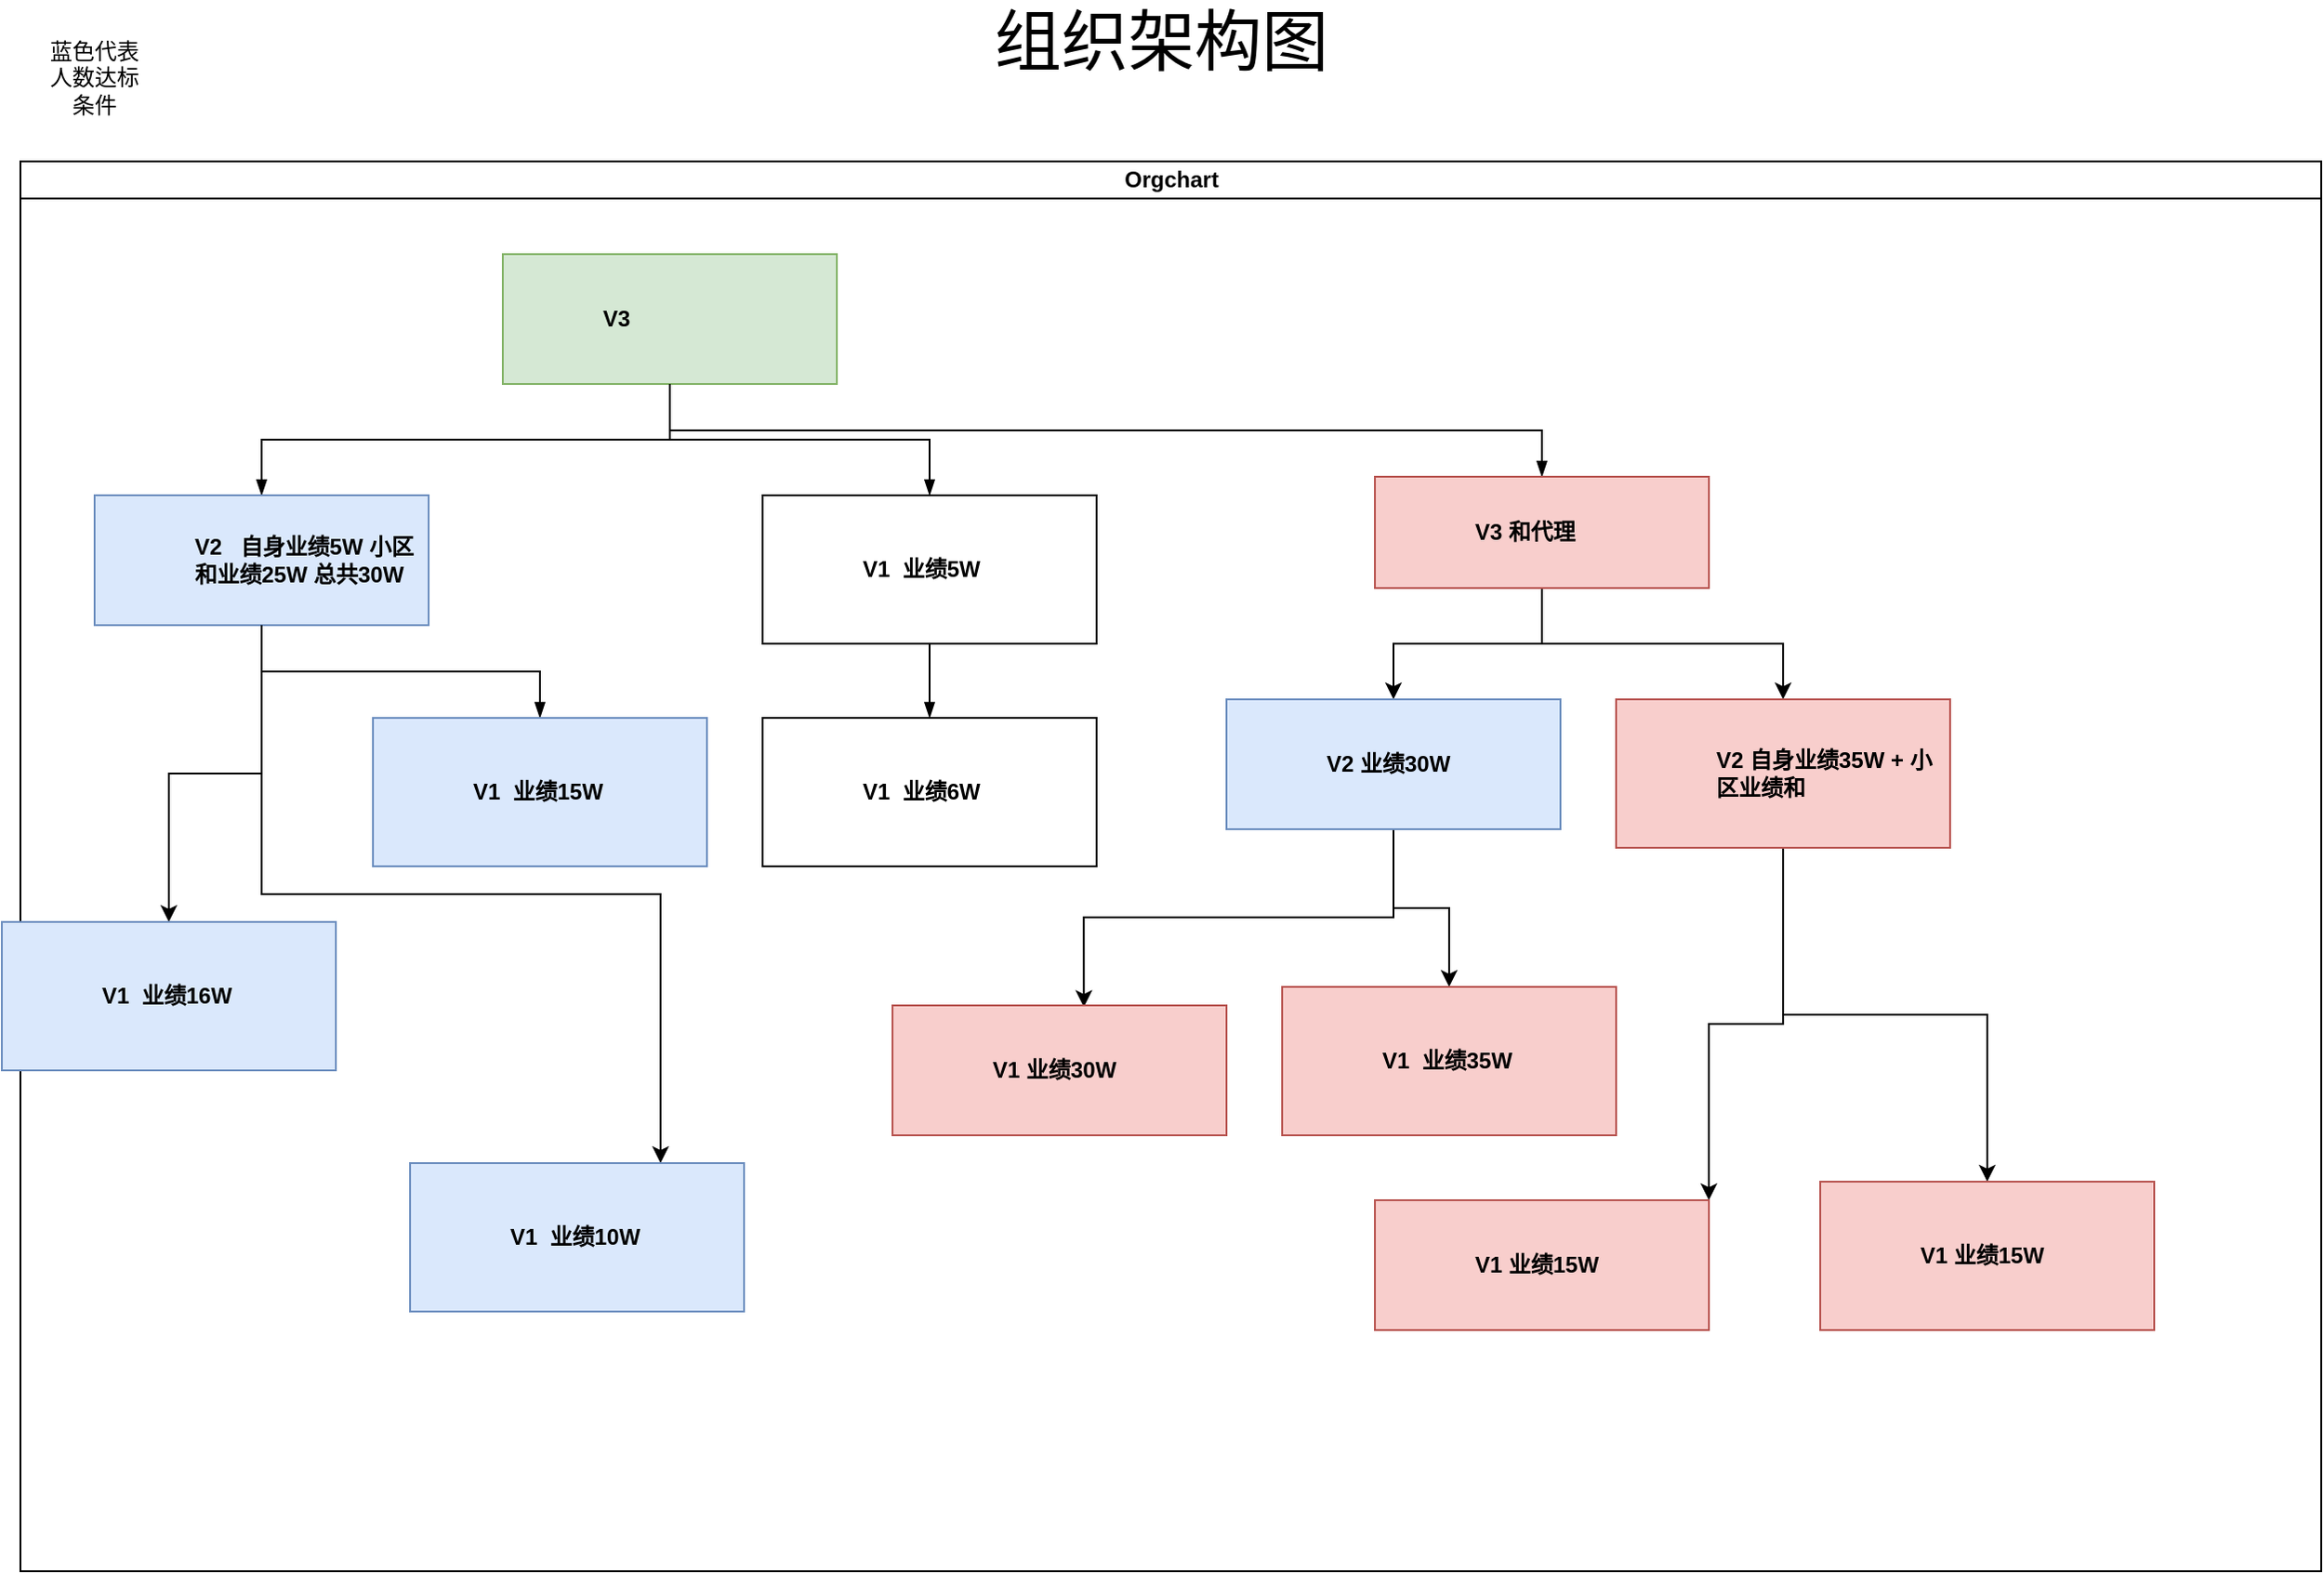 <mxfile version="21.0.8" type="github">
  <diagram id="prtHgNgQTEPvFCAcTncT" name="Page-1">
    <mxGraphModel dx="1240" dy="607" grid="1" gridSize="10" guides="1" tooltips="1" connect="1" arrows="1" fold="1" page="1" pageScale="1" pageWidth="827" pageHeight="1169" math="0" shadow="0">
      <root>
        <mxCell id="0" />
        <mxCell id="1" parent="0" />
        <mxCell id="dNxyNK7c78bLwvsdeMH5-11" value="Orgchart" style="swimlane;html=1;startSize=20;horizontal=1;containerType=tree;glass=0;" parent="1" vertex="1">
          <mxGeometry x="50" y="150" width="1240" height="760" as="geometry" />
        </mxCell>
        <UserObject label="V3" name="Tessa Miller" position="CFO" location="Office 1" email="me@example.com" placeholders="1" link="https://www.draw.io" id="dNxyNK7c78bLwvsdeMH5-12">
          <mxCell style="label;image=https://cdn3.iconfinder.com/data/icons/user-avatars-1/512/users-3-128.png;whiteSpace=wrap;html=1;rounded=0;glass=0;treeMoving=1;treeFolding=1;fillColor=#d5e8d4;strokeColor=#82b366;" parent="dNxyNK7c78bLwvsdeMH5-11" vertex="1">
            <mxGeometry x="260" y="50" width="180" height="70" as="geometry" />
          </mxCell>
        </UserObject>
        <mxCell id="dNxyNK7c78bLwvsdeMH5-13" value="" style="endArrow=blockThin;endFill=1;fontSize=11;edgeStyle=elbowEdgeStyle;elbow=vertical;rounded=0;" parent="dNxyNK7c78bLwvsdeMH5-11" source="dNxyNK7c78bLwvsdeMH5-12" target="dNxyNK7c78bLwvsdeMH5-14" edge="1">
          <mxGeometry relative="1" as="geometry" />
        </mxCell>
        <mxCell id="6FXrn1tnu0G6UIk6fwxV-12" style="edgeStyle=orthogonalEdgeStyle;rounded=0;orthogonalLoop=1;jettySize=auto;html=1;" edge="1" parent="dNxyNK7c78bLwvsdeMH5-11" source="dNxyNK7c78bLwvsdeMH5-14" target="6FXrn1tnu0G6UIk6fwxV-11">
          <mxGeometry relative="1" as="geometry" />
        </mxCell>
        <mxCell id="6FXrn1tnu0G6UIk6fwxV-31" style="edgeStyle=orthogonalEdgeStyle;rounded=0;orthogonalLoop=1;jettySize=auto;html=1;entryX=0.75;entryY=0;entryDx=0;entryDy=0;" edge="1" parent="dNxyNK7c78bLwvsdeMH5-11" source="dNxyNK7c78bLwvsdeMH5-14" target="6FXrn1tnu0G6UIk6fwxV-30">
          <mxGeometry relative="1" as="geometry" />
        </mxCell>
        <UserObject label="V2&amp;nbsp; &amp;nbsp;自身业绩5W 小区和业绩25W 总共30W" name="Edward Morrison" position="Brand Manager" location="Office 2" email="me@example.com" placeholders="1" link="https://www.draw.io" id="dNxyNK7c78bLwvsdeMH5-14">
          <mxCell style="label;image=https://cdn3.iconfinder.com/data/icons/user-avatars-1/512/users-10-3-128.png;whiteSpace=wrap;html=1;rounded=0;glass=0;treeFolding=1;treeMoving=1;fillColor=#dae8fc;strokeColor=#6c8ebf;" parent="dNxyNK7c78bLwvsdeMH5-11" vertex="1">
            <mxGeometry x="40" y="180" width="180" height="70" as="geometry" />
          </mxCell>
        </UserObject>
        <mxCell id="dNxyNK7c78bLwvsdeMH5-15" value="" style="endArrow=blockThin;endFill=1;fontSize=11;edgeStyle=elbowEdgeStyle;elbow=vertical;rounded=0;" parent="dNxyNK7c78bLwvsdeMH5-11" source="dNxyNK7c78bLwvsdeMH5-12" target="dNxyNK7c78bLwvsdeMH5-16" edge="1">
          <mxGeometry relative="1" as="geometry" />
        </mxCell>
        <UserObject label="V1&amp;nbsp; 业绩5W" name="Evan Valet" position="HR Director" location="Office 4" email="me@example.com" placeholders="1" link="https://www.draw.io" id="dNxyNK7c78bLwvsdeMH5-16">
          <mxCell style="label;image=https://cdn3.iconfinder.com/data/icons/user-avatars-1/512/users-9-2-128.png;whiteSpace=wrap;html=1;rounded=0;glass=0;treeFolding=1;treeMoving=1;" parent="dNxyNK7c78bLwvsdeMH5-11" vertex="1">
            <mxGeometry x="400" y="180" width="180" height="80" as="geometry" />
          </mxCell>
        </UserObject>
        <mxCell id="dNxyNK7c78bLwvsdeMH5-17" value="" style="endArrow=blockThin;endFill=1;fontSize=11;edgeStyle=elbowEdgeStyle;elbow=vertical;rounded=0;" parent="dNxyNK7c78bLwvsdeMH5-11" source="dNxyNK7c78bLwvsdeMH5-12" target="dNxyNK7c78bLwvsdeMH5-18" edge="1">
          <mxGeometry relative="1" as="geometry" />
        </mxCell>
        <mxCell id="6FXrn1tnu0G6UIk6fwxV-17" style="edgeStyle=orthogonalEdgeStyle;rounded=0;orthogonalLoop=1;jettySize=auto;html=1;" edge="1" parent="dNxyNK7c78bLwvsdeMH5-11" source="dNxyNK7c78bLwvsdeMH5-18" target="6FXrn1tnu0G6UIk6fwxV-13">
          <mxGeometry relative="1" as="geometry" />
        </mxCell>
        <mxCell id="6FXrn1tnu0G6UIk6fwxV-18" style="edgeStyle=orthogonalEdgeStyle;rounded=0;orthogonalLoop=1;jettySize=auto;html=1;entryX=0.5;entryY=0;entryDx=0;entryDy=0;" edge="1" parent="dNxyNK7c78bLwvsdeMH5-11" source="dNxyNK7c78bLwvsdeMH5-18" target="6FXrn1tnu0G6UIk6fwxV-14">
          <mxGeometry relative="1" as="geometry" />
        </mxCell>
        <UserObject label="V3 和代理" name="Alison Donovan" position="System Admin" location="Office 3" email="me@example.com" placeholders="1" link="https://www.draw.io" id="dNxyNK7c78bLwvsdeMH5-18">
          <mxCell style="label;image=https://cdn3.iconfinder.com/data/icons/user-avatars-1/512/users-2-128.png;whiteSpace=wrap;html=1;rounded=0;glass=0;fillColor=#f8cecc;strokeColor=#b85450;" parent="dNxyNK7c78bLwvsdeMH5-11" vertex="1">
            <mxGeometry x="730" y="170" width="180" height="60" as="geometry" />
          </mxCell>
        </UserObject>
        <mxCell id="6FXrn1tnu0G6UIk6fwxV-3" value="" style="endArrow=blockThin;endFill=1;fontSize=11;edgeStyle=elbowEdgeStyle;elbow=vertical;rounded=0;" edge="1" target="6FXrn1tnu0G6UIk6fwxV-4" source="dNxyNK7c78bLwvsdeMH5-16" parent="dNxyNK7c78bLwvsdeMH5-11">
          <mxGeometry relative="1" as="geometry">
            <mxPoint x="390" y="200" as="sourcePoint" />
          </mxGeometry>
        </mxCell>
        <UserObject label="V1&amp;nbsp; 业绩6W" name="Evan Valet" position="HR Director" location="Office 4" email="me@example.com" placeholders="1" link="https://www.draw.io" id="6FXrn1tnu0G6UIk6fwxV-4">
          <mxCell style="label;image=https://cdn3.iconfinder.com/data/icons/user-avatars-1/512/users-9-2-128.png;whiteSpace=wrap;html=1;rounded=0;glass=0;treeFolding=1;treeMoving=1;" vertex="1" parent="dNxyNK7c78bLwvsdeMH5-11">
            <mxGeometry x="400" y="300" width="180" height="80" as="geometry" />
          </mxCell>
        </UserObject>
        <mxCell id="6FXrn1tnu0G6UIk6fwxV-7" value="" style="endArrow=blockThin;endFill=1;fontSize=11;edgeStyle=elbowEdgeStyle;elbow=vertical;rounded=0;" edge="1" target="6FXrn1tnu0G6UIk6fwxV-8" source="dNxyNK7c78bLwvsdeMH5-14" parent="dNxyNK7c78bLwvsdeMH5-11">
          <mxGeometry relative="1" as="geometry">
            <mxPoint x="430" y="200" as="sourcePoint" />
          </mxGeometry>
        </mxCell>
        <UserObject label="V1&amp;nbsp; 业绩15W" name="Edward Morrison" position="Brand Manager" location="Office 2" email="me@example.com" placeholders="1" link="https://www.draw.io" id="6FXrn1tnu0G6UIk6fwxV-8">
          <mxCell style="label;image=https://cdn3.iconfinder.com/data/icons/user-avatars-1/512/users-10-3-128.png;whiteSpace=wrap;html=1;rounded=0;glass=0;treeFolding=1;treeMoving=1;fillColor=#dae8fc;strokeColor=#6c8ebf;" vertex="1" parent="dNxyNK7c78bLwvsdeMH5-11">
            <mxGeometry x="190" y="300" width="180" height="80" as="geometry" />
          </mxCell>
        </UserObject>
        <UserObject label="V1&amp;nbsp; 业绩16W" name="Edward Morrison" position="Brand Manager" location="Office 2" email="me@example.com" placeholders="1" link="https://www.draw.io" id="6FXrn1tnu0G6UIk6fwxV-11">
          <mxCell style="label;image=https://cdn3.iconfinder.com/data/icons/user-avatars-1/512/users-10-3-128.png;whiteSpace=wrap;html=1;rounded=0;glass=0;treeFolding=1;treeMoving=1;fillColor=#dae8fc;strokeColor=#6c8ebf;" vertex="1" parent="dNxyNK7c78bLwvsdeMH5-11">
            <mxGeometry x="-10" y="410" width="180" height="80" as="geometry" />
          </mxCell>
        </UserObject>
        <mxCell id="6FXrn1tnu0G6UIk6fwxV-21" style="edgeStyle=orthogonalEdgeStyle;rounded=0;orthogonalLoop=1;jettySize=auto;html=1;entryX=0.573;entryY=0.012;entryDx=0;entryDy=0;entryPerimeter=0;" edge="1" parent="dNxyNK7c78bLwvsdeMH5-11" source="6FXrn1tnu0G6UIk6fwxV-13" target="6FXrn1tnu0G6UIk6fwxV-19">
          <mxGeometry relative="1" as="geometry" />
        </mxCell>
        <mxCell id="6FXrn1tnu0G6UIk6fwxV-22" style="edgeStyle=orthogonalEdgeStyle;rounded=0;orthogonalLoop=1;jettySize=auto;html=1;entryX=0.5;entryY=0;entryDx=0;entryDy=0;" edge="1" parent="dNxyNK7c78bLwvsdeMH5-11" source="6FXrn1tnu0G6UIk6fwxV-13" target="6FXrn1tnu0G6UIk6fwxV-20">
          <mxGeometry relative="1" as="geometry" />
        </mxCell>
        <UserObject label="V2 业绩30W" name="Edward Morrison" position="Brand Manager" location="Office 2" email="me@example.com" placeholders="1" link="https://www.draw.io" id="6FXrn1tnu0G6UIk6fwxV-13">
          <mxCell style="label;image=https://cdn3.iconfinder.com/data/icons/user-avatars-1/512/users-10-3-128.png;whiteSpace=wrap;html=1;rounded=0;glass=0;treeFolding=1;treeMoving=1;fillColor=#dae8fc;strokeColor=#6c8ebf;" vertex="1" parent="dNxyNK7c78bLwvsdeMH5-11">
            <mxGeometry x="650" y="290" width="180" height="70" as="geometry" />
          </mxCell>
        </UserObject>
        <mxCell id="6FXrn1tnu0G6UIk6fwxV-25" style="edgeStyle=orthogonalEdgeStyle;rounded=0;orthogonalLoop=1;jettySize=auto;html=1;entryX=0.5;entryY=0;entryDx=0;entryDy=0;" edge="1" parent="dNxyNK7c78bLwvsdeMH5-11" source="6FXrn1tnu0G6UIk6fwxV-14" target="6FXrn1tnu0G6UIk6fwxV-24">
          <mxGeometry relative="1" as="geometry" />
        </mxCell>
        <mxCell id="6FXrn1tnu0G6UIk6fwxV-26" style="edgeStyle=orthogonalEdgeStyle;rounded=0;orthogonalLoop=1;jettySize=auto;html=1;entryX=1;entryY=0;entryDx=0;entryDy=0;" edge="1" parent="dNxyNK7c78bLwvsdeMH5-11" source="6FXrn1tnu0G6UIk6fwxV-14" target="6FXrn1tnu0G6UIk6fwxV-23">
          <mxGeometry relative="1" as="geometry" />
        </mxCell>
        <UserObject label="V2 自身业绩35W + 小区业绩和" name="Evan Valet" position="HR Director" location="Office 4" email="me@example.com" placeholders="1" link="https://www.draw.io" id="6FXrn1tnu0G6UIk6fwxV-14">
          <mxCell style="label;image=https://cdn3.iconfinder.com/data/icons/user-avatars-1/512/users-9-2-128.png;whiteSpace=wrap;html=1;rounded=0;glass=0;treeFolding=1;treeMoving=1;fillColor=#f8cecc;strokeColor=#b85450;" vertex="1" parent="dNxyNK7c78bLwvsdeMH5-11">
            <mxGeometry x="860" y="290" width="180" height="80" as="geometry" />
          </mxCell>
        </UserObject>
        <UserObject label="V1 业绩30W" name="Edward Morrison" position="Brand Manager" location="Office 2" email="me@example.com" placeholders="1" link="https://www.draw.io" id="6FXrn1tnu0G6UIk6fwxV-19">
          <mxCell style="label;image=https://cdn3.iconfinder.com/data/icons/user-avatars-1/512/users-10-3-128.png;whiteSpace=wrap;html=1;rounded=0;glass=0;treeFolding=1;treeMoving=1;fillColor=#f8cecc;strokeColor=#b85450;" vertex="1" parent="dNxyNK7c78bLwvsdeMH5-11">
            <mxGeometry x="470" y="455" width="180" height="70" as="geometry" />
          </mxCell>
        </UserObject>
        <UserObject label="V1&amp;nbsp; 业绩35W" name="Evan Valet" position="HR Director" location="Office 4" email="me@example.com" placeholders="1" link="https://www.draw.io" id="6FXrn1tnu0G6UIk6fwxV-20">
          <mxCell style="label;image=https://cdn3.iconfinder.com/data/icons/user-avatars-1/512/users-9-2-128.png;whiteSpace=wrap;html=1;rounded=0;glass=0;treeFolding=1;treeMoving=1;fillColor=#f8cecc;strokeColor=#b85450;" vertex="1" parent="dNxyNK7c78bLwvsdeMH5-11">
            <mxGeometry x="680" y="445" width="180" height="80" as="geometry" />
          </mxCell>
        </UserObject>
        <UserObject label="V1 业绩15W" name="Edward Morrison" position="Brand Manager" location="Office 2" email="me@example.com" placeholders="1" link="https://www.draw.io" id="6FXrn1tnu0G6UIk6fwxV-23">
          <mxCell style="label;image=https://cdn3.iconfinder.com/data/icons/user-avatars-1/512/users-10-3-128.png;whiteSpace=wrap;html=1;rounded=0;glass=0;treeFolding=1;treeMoving=1;fillColor=#f8cecc;strokeColor=#b85450;" vertex="1" parent="dNxyNK7c78bLwvsdeMH5-11">
            <mxGeometry x="730" y="560" width="180" height="70" as="geometry" />
          </mxCell>
        </UserObject>
        <UserObject label="V1 业绩15W" name="Evan Valet" position="HR Director" location="Office 4" email="me@example.com" placeholders="1" link="https://www.draw.io" id="6FXrn1tnu0G6UIk6fwxV-24">
          <mxCell style="label;image=https://cdn3.iconfinder.com/data/icons/user-avatars-1/512/users-9-2-128.png;whiteSpace=wrap;html=1;rounded=0;glass=0;treeFolding=1;treeMoving=1;fillColor=#f8cecc;strokeColor=#b85450;" vertex="1" parent="dNxyNK7c78bLwvsdeMH5-11">
            <mxGeometry x="970" y="550" width="180" height="80" as="geometry" />
          </mxCell>
        </UserObject>
        <UserObject label="V1&amp;nbsp; 业绩10W" name="Edward Morrison" position="Brand Manager" location="Office 2" email="me@example.com" placeholders="1" link="https://www.draw.io" id="6FXrn1tnu0G6UIk6fwxV-30">
          <mxCell style="label;image=https://cdn3.iconfinder.com/data/icons/user-avatars-1/512/users-10-3-128.png;whiteSpace=wrap;html=1;rounded=0;glass=0;treeFolding=1;treeMoving=1;fillColor=#dae8fc;strokeColor=#6c8ebf;" vertex="1" parent="dNxyNK7c78bLwvsdeMH5-11">
            <mxGeometry x="210" y="540" width="180" height="80" as="geometry" />
          </mxCell>
        </UserObject>
        <mxCell id="6FXrn1tnu0G6UIk6fwxV-28" value="&lt;font style=&quot;font-size: 36px;&quot;&gt;组织架构图&lt;/font&gt;" style="text;html=1;strokeColor=none;fillColor=none;align=center;verticalAlign=middle;whiteSpace=wrap;rounded=0;" vertex="1" parent="1">
          <mxGeometry x="540" y="70" width="250" height="30" as="geometry" />
        </mxCell>
        <mxCell id="6FXrn1tnu0G6UIk6fwxV-29" value="蓝色代表人数达标条件" style="text;html=1;strokeColor=none;fillColor=none;align=center;verticalAlign=middle;whiteSpace=wrap;rounded=0;" vertex="1" parent="1">
          <mxGeometry x="60" y="90" width="60" height="30" as="geometry" />
        </mxCell>
      </root>
    </mxGraphModel>
  </diagram>
</mxfile>
